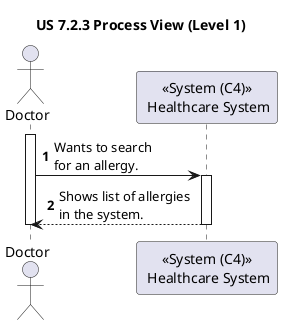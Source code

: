 @startuml
'https://plantuml.com/sequence-diagram

title "US 7.2.3 Process View (Level 1)"

autonumber

actor Doctor
participant "<<System (C4)>>\n Healthcare System" as SYS

activate Doctor
Doctor -> SYS : Wants to search\nfor an allergy.
activate SYS

SYS --> Doctor : Shows list of allergies\nin the system.
deactivate SYS

deactivate Doctor
deactivate SYS
@enduml